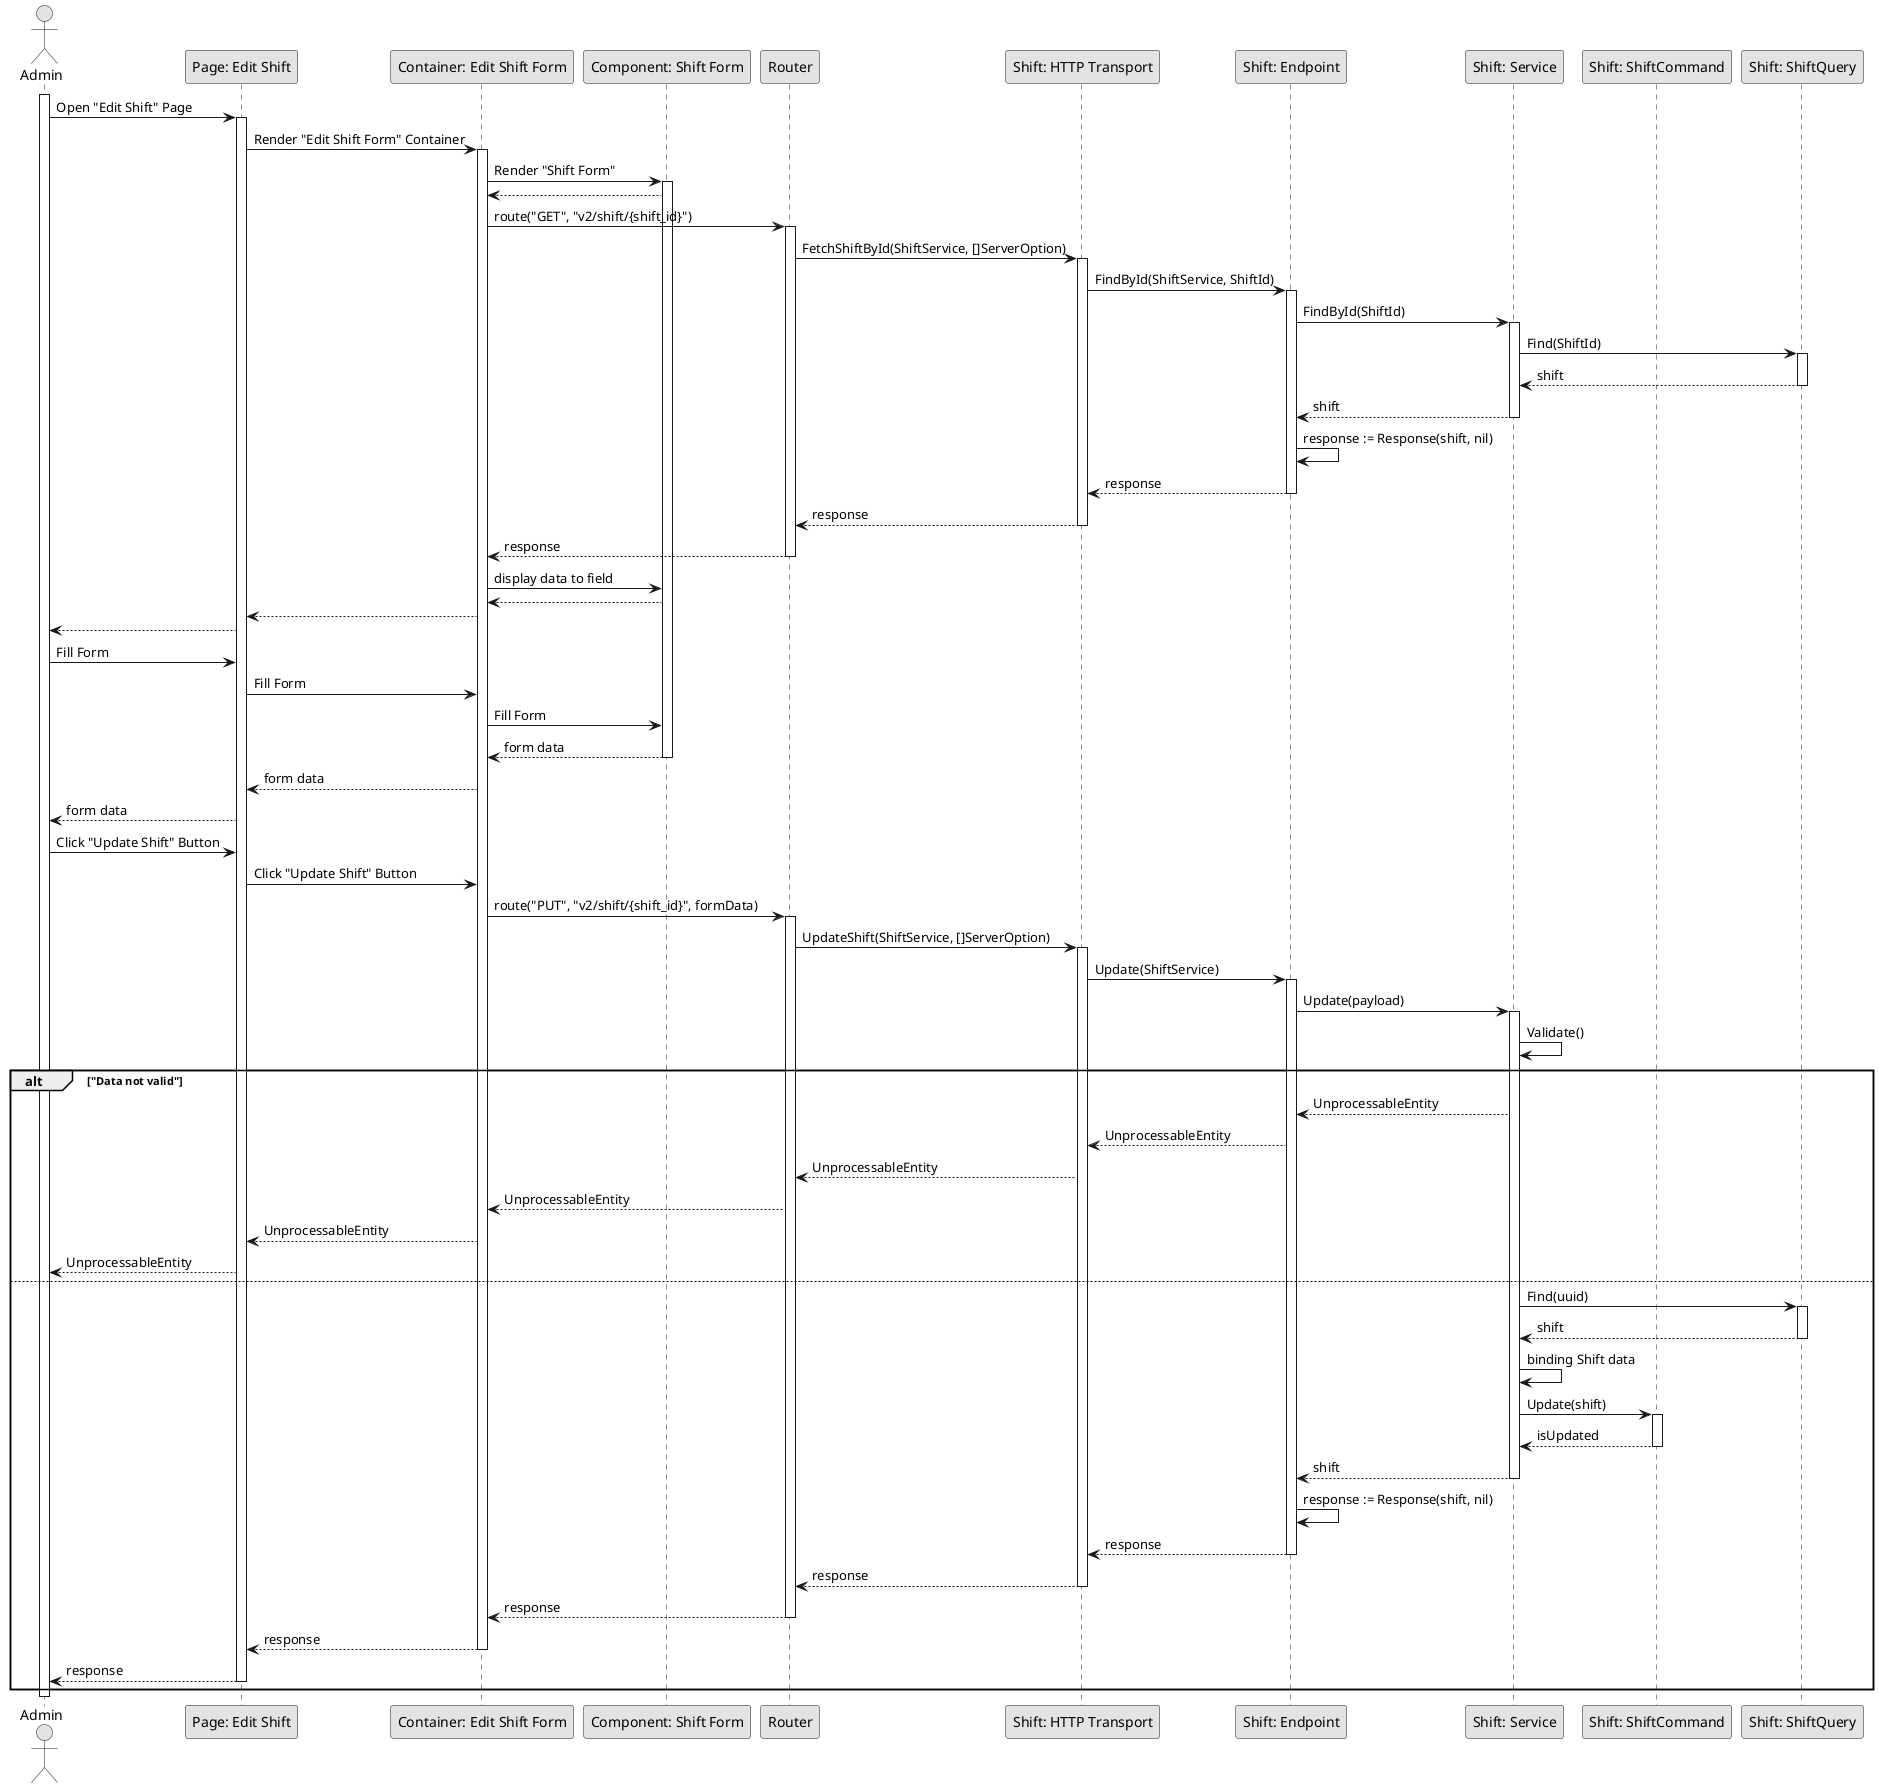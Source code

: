 @startuml UpdateShift

skinparam Monochrome true
skinparam Shadowing false

actor Admin
participant "Page: Edit Shift" as EditShiftPage
participant "Container: Edit Shift Form" as EditShiftFormContainer
participant "Component: Shift Form" as ShiftForm
participant "Router" as Router
participant "Shift: HTTP Transport" as ShiftHTTPTransport
participant "Shift: Endpoint" as ShiftEndpoint
participant "Shift: Service" as ShiftService
participant "Shift: ShiftCommand" as ShiftCommand
participant "Shift: ShiftQuery" as ShiftQuery

activate Admin

Admin->EditShiftPage: Open "Edit Shift" Page
activate EditShiftPage
EditShiftPage->EditShiftFormContainer: Render "Edit Shift Form" Container
activate EditShiftFormContainer
EditShiftFormContainer->ShiftForm: Render "Shift Form"
activate ShiftForm
ShiftForm-->EditShiftFormContainer
EditShiftFormContainer->Router: route("GET", "v2/shift/{shift_id}")
activate Router
Router->ShiftHTTPTransport: FetchShiftById(ShiftService, []ServerOption)
activate ShiftHTTPTransport
ShiftHTTPTransport->ShiftEndpoint: FindById(ShiftService, ShiftId)
activate ShiftEndpoint
ShiftEndpoint->ShiftService: FindById(ShiftId)
activate ShiftService
ShiftService->ShiftQuery: Find(ShiftId)
activate ShiftQuery
ShiftQuery-->ShiftService: shift
deactivate ShiftQuery
ShiftService-->ShiftEndpoint: shift
deactivate ShiftService
ShiftEndpoint->ShiftEndpoint: response := Response(shift, nil)
ShiftEndpoint-->ShiftHTTPTransport: response
deactivate ShiftEndpoint
ShiftHTTPTransport-->Router: response
deactivate ShiftHTTPTransport
Router-->EditShiftFormContainer: response
deactivate Router
EditShiftFormContainer->ShiftForm: display data to field
ShiftForm-->EditShiftFormContainer
EditShiftFormContainer-->EditShiftPage
EditShiftPage-->Admin

Admin->EditShiftPage: Fill Form
EditShiftPage->EditShiftFormContainer: Fill Form
EditShiftFormContainer->ShiftForm: Fill Form
ShiftForm-->EditShiftFormContainer: form data
deactivate ShiftForm
EditShiftFormContainer-->EditShiftPage: form data
EditShiftPage-->Admin: form data

Admin->EditShiftPage: Click "Update Shift" Button
EditShiftPage->EditShiftFormContainer: Click "Update Shift" Button
EditShiftFormContainer->Router: route("PUT", "v2/shift/{shift_id}", formData)
activate Router
Router->ShiftHTTPTransport: UpdateShift(ShiftService, []ServerOption)
activate ShiftHTTPTransport
ShiftHTTPTransport->ShiftEndpoint: Update(ShiftService)
activate ShiftEndpoint
ShiftEndpoint->ShiftService: Update(payload)
activate ShiftService
ShiftService->ShiftService: Validate()

alt "Data not valid"
    ShiftService-->ShiftEndpoint: UnprocessableEntity
    ShiftEndpoint-->ShiftHTTPTransport: UnprocessableEntity
    ShiftHTTPTransport-->Router: UnprocessableEntity
    Router-->EditShiftFormContainer: UnprocessableEntity
    EditShiftFormContainer-->EditShiftPage: UnprocessableEntity
    EditShiftPage-->Admin: UnprocessableEntity
else
    ShiftService->ShiftQuery: Find(uuid)
    activate ShiftQuery
    ShiftQuery-->ShiftService: shift
    deactivate ShiftQuery
    ShiftService->ShiftService: binding Shift data
    ShiftService->ShiftCommand: Update(shift)
    activate ShiftCommand
    ShiftCommand-->ShiftService: isUpdated
    deactivate ShiftCommand
    ShiftService-->ShiftEndpoint: shift
    deactivate ShiftService
    ShiftEndpoint->ShiftEndpoint: response := Response(shift, nil)
    ShiftEndpoint-->ShiftHTTPTransport: response
    deactivate ShiftEndpoint
    ShiftHTTPTransport-->Router: response
    deactivate ShiftHTTPTransport
    Router-->EditShiftFormContainer: response
    deactivate Router
    EditShiftFormContainer-->EditShiftPage: response
    deactivate EditShiftFormContainer
    EditShiftPage-->Admin: response
    deactivate EditShiftPage
end

deactivate Admin

@enduml
